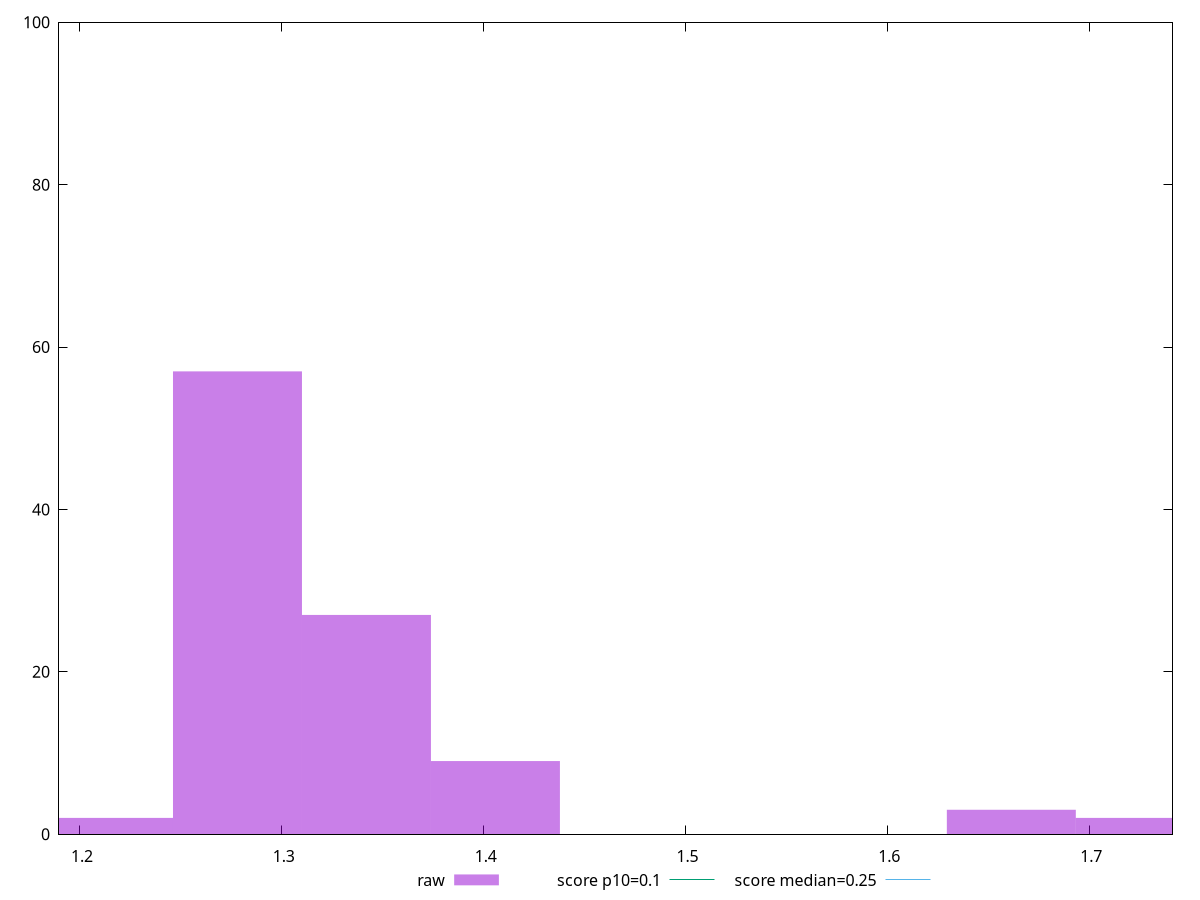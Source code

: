 reset

$raw <<EOF
1.2780288308356693 57
1.3419302723774529 27
1.4058317139192362 9
1.6614374800863703 3
1.214127389293886 2
1.7253389216281536 2
EOF

set key outside below
set boxwidth 0.06390144154178347
set xrange [1.1896036326090493:1.7412879028320314]
set yrange [0:100]
set trange [0:100]
set style fill transparent solid 0.5 noborder

set parametric
set terminal svg size 640, 490 enhanced background rgb 'white'
set output "reprap/cumulative-layout-shift/samples/pages+cached+noexternal+nomedia+nocss/raw/histogram.svg"

plot $raw title "raw" with boxes, \
     0.1,t title "score p10=0.1", \
     0.25,t title "score median=0.25"

reset
